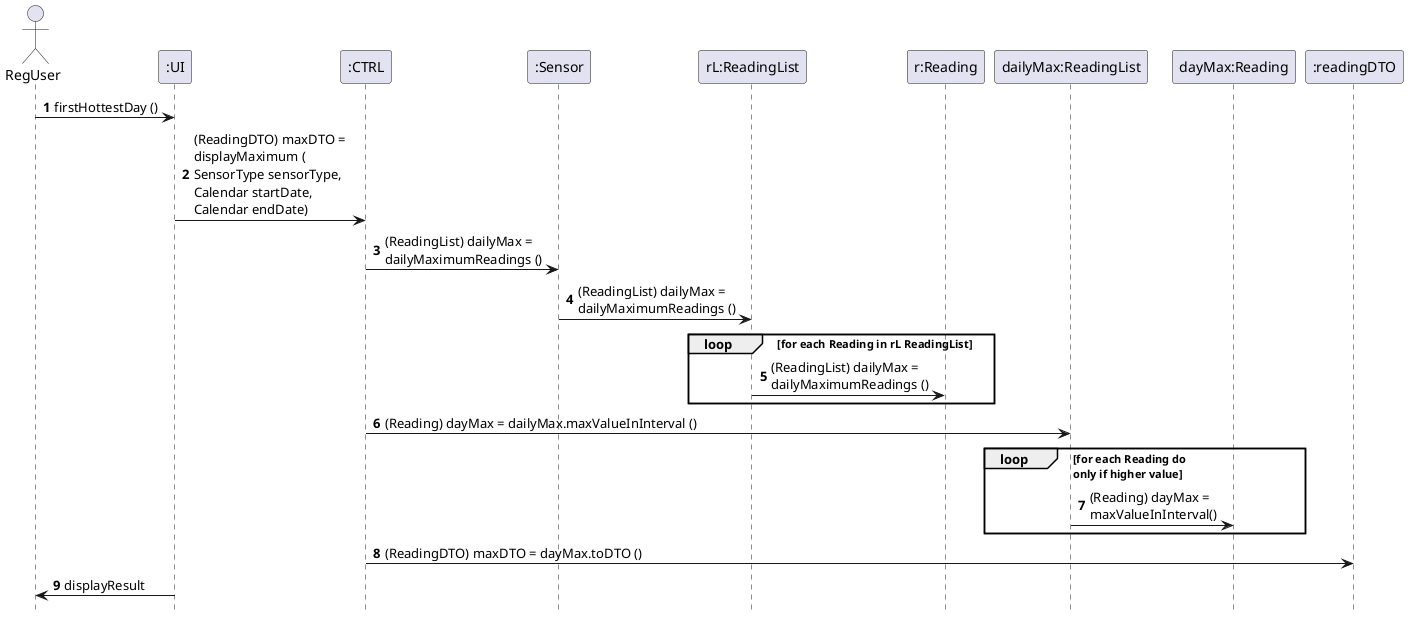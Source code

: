 @startuml
autonumber
hidefootbox

actor "RegUser"
"RegUser" -> ":UI" : firstHottestDay ()
":UI" -> ":CTRL" : (ReadingDTO) maxDTO = \ndisplayMaximum (\nSensorType sensorType, \nCalendar startDate, \nCalendar endDate)
":CTRL" -> ":Sensor" : (ReadingList) dailyMax = \ndailyMaximumReadings ()

":Sensor"-> "rL:ReadingList": (ReadingList) dailyMax = \ndailyMaximumReadings ()
loop for each Reading in rL ReadingList
 "rL:ReadingList" -> "r:Reading": (ReadingList) dailyMax = \ndailyMaximumReadings ()
end


":CTRL" -> "dailyMax:ReadingList": (Reading) dayMax = dailyMax.maxValueInInterval ()
loop for each Reading do \nonly if higher value
"dailyMax:ReadingList" -> "dayMax:Reading": (Reading) dayMax = \nmaxValueInInterval()
end

":CTRL" -> ":readingDTO" : (ReadingDTO) maxDTO = dayMax.toDTO ()

":UI" -> "RegUser" : displayResult

@enduml